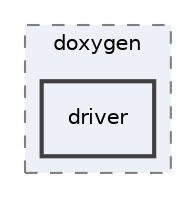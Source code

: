 digraph "out/doc_out/objects/cv3/doxygen/driver"
{
 // INTERACTIVE_SVG=YES
 // LATEX_PDF_SIZE
  bgcolor="transparent";
  edge [fontname="Helvetica",fontsize="10",labelfontname="Helvetica",labelfontsize="10"];
  node [fontname="Helvetica",fontsize="10",shape=record];
  compound=true
  subgraph clusterdir_62e28bd9110ce3e47f59b6deb0829892 {
    graph [ bgcolor="#edf0f7", pencolor="grey50", style="filled,dashed,", label="doxygen", fontname="Helvetica", fontsize="10", URL="dir_62e28bd9110ce3e47f59b6deb0829892.html"]
  dir_c4d0a4cd762ba3d03af1d4815c07e13f [shape=box, label="driver", style="filled,bold,", fillcolor="#edf0f7", color="grey25", URL="dir_c4d0a4cd762ba3d03af1d4815c07e13f.html"];
  }
}
